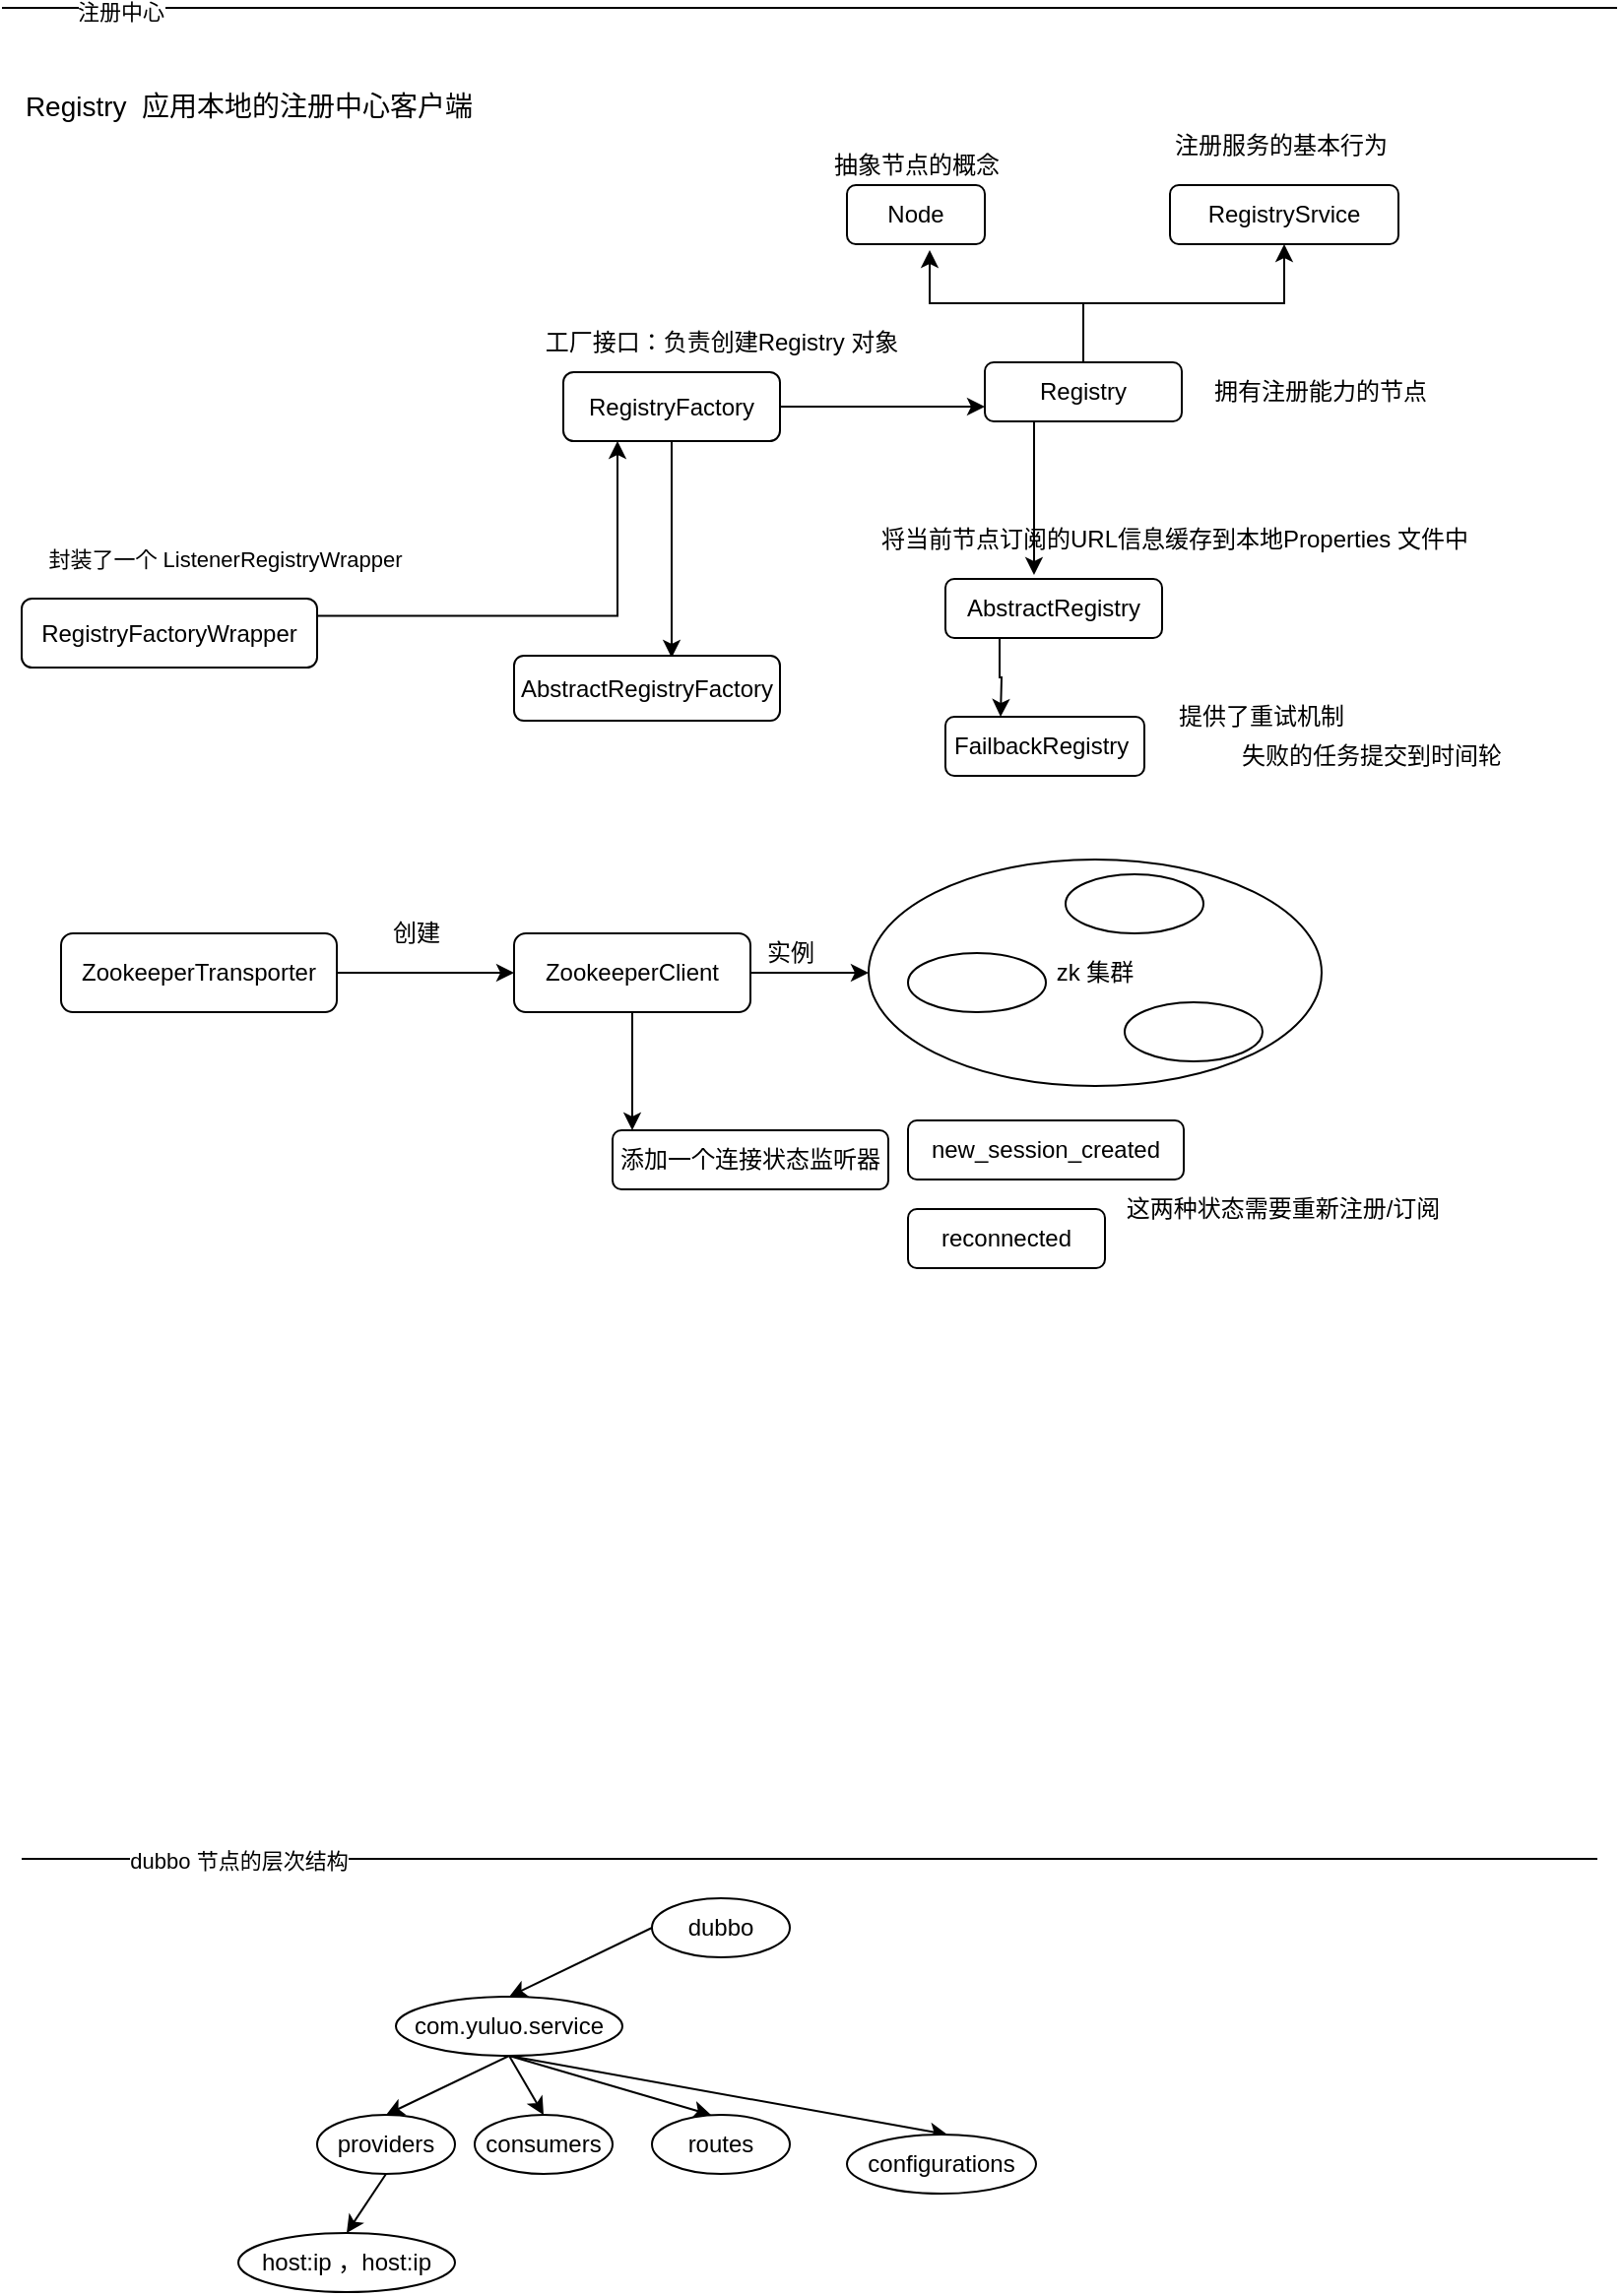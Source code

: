 <mxfile version="14.9.8" type="github">
  <diagram id="U75D6ok_2tAu_uyZ1ZS5" name="注册中心-registry">
    <mxGraphModel dx="868" dy="492" grid="1" gridSize="10" guides="1" tooltips="1" connect="1" arrows="1" fold="1" page="1" pageScale="1" pageWidth="827" pageHeight="1169" math="0" shadow="0">
      <root>
        <mxCell id="0" />
        <mxCell id="1" parent="0" />
        <mxCell id="jPJzqkFTm8ux6lbCC3V2-60" value="zk 集群" style="ellipse;whiteSpace=wrap;html=1;" vertex="1" parent="1">
          <mxGeometry x="440" y="452.5" width="230" height="115" as="geometry" />
        </mxCell>
        <mxCell id="jPJzqkFTm8ux6lbCC3V2-1" value="" style="endArrow=none;html=1;" edge="1" parent="1">
          <mxGeometry width="50" height="50" relative="1" as="geometry">
            <mxPoint y="20" as="sourcePoint" />
            <mxPoint x="820" y="20" as="targetPoint" />
          </mxGeometry>
        </mxCell>
        <mxCell id="jPJzqkFTm8ux6lbCC3V2-2" value="注册中心" style="edgeLabel;html=1;align=center;verticalAlign=middle;resizable=0;points=[];" vertex="1" connectable="0" parent="jPJzqkFTm8ux6lbCC3V2-1">
          <mxGeometry x="-0.854" y="-2" relative="1" as="geometry">
            <mxPoint as="offset" />
          </mxGeometry>
        </mxCell>
        <mxCell id="jPJzqkFTm8ux6lbCC3V2-3" value="&lt;font style=&quot;font-size: 14px&quot;&gt;Registry&amp;nbsp; 应用本地的注册中心客户端&lt;/font&gt;" style="text;html=1;align=center;verticalAlign=middle;resizable=0;points=[];autosize=1;strokeColor=none;" vertex="1" parent="1">
          <mxGeometry x="5" y="60" width="240" height="20" as="geometry" />
        </mxCell>
        <mxCell id="jPJzqkFTm8ux6lbCC3V2-5" value="Node" style="rounded=1;whiteSpace=wrap;html=1;" vertex="1" parent="1">
          <mxGeometry x="429" y="110" width="70" height="30" as="geometry" />
        </mxCell>
        <mxCell id="jPJzqkFTm8ux6lbCC3V2-6" value="抽象节点的概念" style="text;html=1;align=center;verticalAlign=middle;resizable=0;points=[];autosize=1;strokeColor=none;" vertex="1" parent="1">
          <mxGeometry x="414" y="90" width="100" height="20" as="geometry" />
        </mxCell>
        <mxCell id="jPJzqkFTm8ux6lbCC3V2-7" value="RegistrySrvice" style="rounded=1;whiteSpace=wrap;html=1;" vertex="1" parent="1">
          <mxGeometry x="593" y="110" width="116" height="30" as="geometry" />
        </mxCell>
        <mxCell id="jPJzqkFTm8ux6lbCC3V2-8" value="注册服务的基本行为" style="text;html=1;align=center;verticalAlign=middle;resizable=0;points=[];autosize=1;strokeColor=none;" vertex="1" parent="1">
          <mxGeometry x="589" y="80" width="120" height="20" as="geometry" />
        </mxCell>
        <mxCell id="jPJzqkFTm8ux6lbCC3V2-11" style="edgeStyle=orthogonalEdgeStyle;rounded=0;orthogonalLoop=1;jettySize=auto;html=1;exitX=0.5;exitY=0;exitDx=0;exitDy=0;entryX=0.6;entryY=1.1;entryDx=0;entryDy=0;entryPerimeter=0;" edge="1" parent="1" source="jPJzqkFTm8ux6lbCC3V2-9" target="jPJzqkFTm8ux6lbCC3V2-5">
          <mxGeometry relative="1" as="geometry" />
        </mxCell>
        <mxCell id="jPJzqkFTm8ux6lbCC3V2-12" style="edgeStyle=orthogonalEdgeStyle;rounded=0;orthogonalLoop=1;jettySize=auto;html=1;exitX=0.5;exitY=0;exitDx=0;exitDy=0;entryX=0.5;entryY=1;entryDx=0;entryDy=0;" edge="1" parent="1" source="jPJzqkFTm8ux6lbCC3V2-9" target="jPJzqkFTm8ux6lbCC3V2-7">
          <mxGeometry relative="1" as="geometry" />
        </mxCell>
        <mxCell id="jPJzqkFTm8ux6lbCC3V2-25" style="edgeStyle=orthogonalEdgeStyle;rounded=0;orthogonalLoop=1;jettySize=auto;html=1;exitX=0.25;exitY=1;exitDx=0;exitDy=0;entryX=0.409;entryY=-0.067;entryDx=0;entryDy=0;entryPerimeter=0;" edge="1" parent="1" source="jPJzqkFTm8ux6lbCC3V2-9" target="jPJzqkFTm8ux6lbCC3V2-22">
          <mxGeometry relative="1" as="geometry" />
        </mxCell>
        <mxCell id="jPJzqkFTm8ux6lbCC3V2-9" value="Registry" style="rounded=1;whiteSpace=wrap;html=1;" vertex="1" parent="1">
          <mxGeometry x="499" y="200" width="100" height="30" as="geometry" />
        </mxCell>
        <mxCell id="jPJzqkFTm8ux6lbCC3V2-13" value="拥有注册能力的节点" style="text;html=1;align=center;verticalAlign=middle;resizable=0;points=[];autosize=1;strokeColor=none;" vertex="1" parent="1">
          <mxGeometry x="609" y="205" width="120" height="20" as="geometry" />
        </mxCell>
        <mxCell id="jPJzqkFTm8ux6lbCC3V2-20" style="edgeStyle=orthogonalEdgeStyle;rounded=0;orthogonalLoop=1;jettySize=auto;html=1;exitX=1;exitY=0.5;exitDx=0;exitDy=0;entryX=0;entryY=0.75;entryDx=0;entryDy=0;" edge="1" parent="1" source="jPJzqkFTm8ux6lbCC3V2-14" target="jPJzqkFTm8ux6lbCC3V2-9">
          <mxGeometry relative="1" as="geometry">
            <mxPoint x="550" y="248" as="targetPoint" />
          </mxGeometry>
        </mxCell>
        <mxCell id="jPJzqkFTm8ux6lbCC3V2-48" style="edgeStyle=none;rounded=0;orthogonalLoop=1;jettySize=auto;html=1;exitX=0.5;exitY=1;exitDx=0;exitDy=0;" edge="1" parent="1" source="jPJzqkFTm8ux6lbCC3V2-14">
          <mxGeometry relative="1" as="geometry">
            <mxPoint x="340" y="350" as="targetPoint" />
          </mxGeometry>
        </mxCell>
        <mxCell id="jPJzqkFTm8ux6lbCC3V2-14" value="RegistryFactory" style="rounded=1;whiteSpace=wrap;html=1;" vertex="1" parent="1">
          <mxGeometry x="285" y="205" width="110" height="35" as="geometry" />
        </mxCell>
        <mxCell id="jPJzqkFTm8ux6lbCC3V2-15" value="工厂接口：负责创建Registry 对象" style="text;html=1;align=center;verticalAlign=middle;resizable=0;points=[];autosize=1;strokeColor=none;" vertex="1" parent="1">
          <mxGeometry x="270" y="180" width="190" height="20" as="geometry" />
        </mxCell>
        <mxCell id="jPJzqkFTm8ux6lbCC3V2-18" style="edgeStyle=orthogonalEdgeStyle;rounded=0;orthogonalLoop=1;jettySize=auto;html=1;exitX=1;exitY=0.25;exitDx=0;exitDy=0;entryX=0.25;entryY=1;entryDx=0;entryDy=0;" edge="1" parent="1" source="jPJzqkFTm8ux6lbCC3V2-17" target="jPJzqkFTm8ux6lbCC3V2-14">
          <mxGeometry relative="1" as="geometry" />
        </mxCell>
        <mxCell id="jPJzqkFTm8ux6lbCC3V2-19" value="封装了一个 ListenerRegistryWrapper" style="edgeLabel;html=1;align=center;verticalAlign=middle;resizable=0;points=[];" vertex="1" connectable="0" parent="jPJzqkFTm8ux6lbCC3V2-18">
          <mxGeometry x="-0.108" y="1" relative="1" as="geometry">
            <mxPoint x="-155" y="-28" as="offset" />
          </mxGeometry>
        </mxCell>
        <mxCell id="jPJzqkFTm8ux6lbCC3V2-17" value="RegistryFactoryWrapper" style="rounded=1;whiteSpace=wrap;html=1;" vertex="1" parent="1">
          <mxGeometry x="10" y="320" width="150" height="35" as="geometry" />
        </mxCell>
        <mxCell id="jPJzqkFTm8ux6lbCC3V2-26" style="edgeStyle=orthogonalEdgeStyle;rounded=0;orthogonalLoop=1;jettySize=auto;html=1;exitX=0.25;exitY=1;exitDx=0;exitDy=0;" edge="1" parent="1" source="jPJzqkFTm8ux6lbCC3V2-22">
          <mxGeometry relative="1" as="geometry">
            <mxPoint x="507" y="380" as="targetPoint" />
          </mxGeometry>
        </mxCell>
        <mxCell id="jPJzqkFTm8ux6lbCC3V2-22" value="AbstractRegistry" style="rounded=1;whiteSpace=wrap;html=1;" vertex="1" parent="1">
          <mxGeometry x="479" y="310" width="110" height="30" as="geometry" />
        </mxCell>
        <mxCell id="jPJzqkFTm8ux6lbCC3V2-23" value="将当前节点订阅的URL信息缓存到本地Properties 文件中" style="text;html=1;align=center;verticalAlign=middle;resizable=0;points=[];autosize=1;strokeColor=none;" vertex="1" parent="1">
          <mxGeometry x="440" y="280" width="310" height="20" as="geometry" />
        </mxCell>
        <mxCell id="jPJzqkFTm8ux6lbCC3V2-27" value="FailbackRegistry&amp;nbsp;" style="rounded=1;whiteSpace=wrap;html=1;" vertex="1" parent="1">
          <mxGeometry x="479" y="380" width="101" height="30" as="geometry" />
        </mxCell>
        <mxCell id="jPJzqkFTm8ux6lbCC3V2-28" value="失败的任务提交到时间轮" style="text;html=1;align=center;verticalAlign=middle;resizable=0;points=[];autosize=1;strokeColor=none;" vertex="1" parent="1">
          <mxGeometry x="620" y="390" width="150" height="20" as="geometry" />
        </mxCell>
        <mxCell id="jPJzqkFTm8ux6lbCC3V2-29" value="提供了重试机制" style="text;html=1;align=center;verticalAlign=middle;resizable=0;points=[];autosize=1;strokeColor=none;" vertex="1" parent="1">
          <mxGeometry x="589" y="370" width="100" height="20" as="geometry" />
        </mxCell>
        <mxCell id="jPJzqkFTm8ux6lbCC3V2-30" value="" style="endArrow=none;html=1;" edge="1" parent="1">
          <mxGeometry width="50" height="50" relative="1" as="geometry">
            <mxPoint x="10" y="960" as="sourcePoint" />
            <mxPoint x="810" y="960" as="targetPoint" />
          </mxGeometry>
        </mxCell>
        <mxCell id="jPJzqkFTm8ux6lbCC3V2-31" value="dubbo 节点的层次结构" style="edgeLabel;html=1;align=center;verticalAlign=middle;resizable=0;points=[];" vertex="1" connectable="0" parent="jPJzqkFTm8ux6lbCC3V2-30">
          <mxGeometry x="-0.838" y="-1" relative="1" as="geometry">
            <mxPoint x="45" as="offset" />
          </mxGeometry>
        </mxCell>
        <mxCell id="jPJzqkFTm8ux6lbCC3V2-36" style="rounded=0;orthogonalLoop=1;jettySize=auto;html=1;exitX=0;exitY=0.5;exitDx=0;exitDy=0;entryX=0.5;entryY=0;entryDx=0;entryDy=0;" edge="1" parent="1" source="jPJzqkFTm8ux6lbCC3V2-32" target="jPJzqkFTm8ux6lbCC3V2-33">
          <mxGeometry relative="1" as="geometry" />
        </mxCell>
        <mxCell id="jPJzqkFTm8ux6lbCC3V2-32" value="dubbo" style="ellipse;whiteSpace=wrap;html=1;" vertex="1" parent="1">
          <mxGeometry x="330" y="980" width="70" height="30" as="geometry" />
        </mxCell>
        <mxCell id="jPJzqkFTm8ux6lbCC3V2-37" style="edgeStyle=none;rounded=0;orthogonalLoop=1;jettySize=auto;html=1;exitX=0.5;exitY=1;exitDx=0;exitDy=0;entryX=0.5;entryY=0;entryDx=0;entryDy=0;" edge="1" parent="1" source="jPJzqkFTm8ux6lbCC3V2-33" target="jPJzqkFTm8ux6lbCC3V2-34">
          <mxGeometry relative="1" as="geometry" />
        </mxCell>
        <mxCell id="jPJzqkFTm8ux6lbCC3V2-38" style="edgeStyle=none;rounded=0;orthogonalLoop=1;jettySize=auto;html=1;exitX=0.5;exitY=1;exitDx=0;exitDy=0;entryX=0.5;entryY=0;entryDx=0;entryDy=0;" edge="1" parent="1" source="jPJzqkFTm8ux6lbCC3V2-33" target="jPJzqkFTm8ux6lbCC3V2-35">
          <mxGeometry relative="1" as="geometry" />
        </mxCell>
        <mxCell id="jPJzqkFTm8ux6lbCC3V2-44" style="edgeStyle=none;rounded=0;orthogonalLoop=1;jettySize=auto;html=1;exitX=0.5;exitY=1;exitDx=0;exitDy=0;" edge="1" parent="1" source="jPJzqkFTm8ux6lbCC3V2-33">
          <mxGeometry relative="1" as="geometry">
            <mxPoint x="360" y="1090" as="targetPoint" />
          </mxGeometry>
        </mxCell>
        <mxCell id="jPJzqkFTm8ux6lbCC3V2-46" style="edgeStyle=none;rounded=0;orthogonalLoop=1;jettySize=auto;html=1;exitX=0.5;exitY=1;exitDx=0;exitDy=0;" edge="1" parent="1" source="jPJzqkFTm8ux6lbCC3V2-33">
          <mxGeometry relative="1" as="geometry">
            <mxPoint x="480" y="1100" as="targetPoint" />
          </mxGeometry>
        </mxCell>
        <mxCell id="jPJzqkFTm8ux6lbCC3V2-33" value="com.yuluo.service" style="ellipse;whiteSpace=wrap;html=1;" vertex="1" parent="1">
          <mxGeometry x="200" y="1030" width="115" height="30" as="geometry" />
        </mxCell>
        <mxCell id="jPJzqkFTm8ux6lbCC3V2-41" style="edgeStyle=none;rounded=0;orthogonalLoop=1;jettySize=auto;html=1;exitX=0.5;exitY=1;exitDx=0;exitDy=0;entryX=0.5;entryY=0;entryDx=0;entryDy=0;" edge="1" parent="1" source="jPJzqkFTm8ux6lbCC3V2-34" target="jPJzqkFTm8ux6lbCC3V2-39">
          <mxGeometry relative="1" as="geometry" />
        </mxCell>
        <mxCell id="jPJzqkFTm8ux6lbCC3V2-34" value="providers" style="ellipse;whiteSpace=wrap;html=1;" vertex="1" parent="1">
          <mxGeometry x="160" y="1090" width="70" height="30" as="geometry" />
        </mxCell>
        <mxCell id="jPJzqkFTm8ux6lbCC3V2-35" value="consumers" style="ellipse;whiteSpace=wrap;html=1;" vertex="1" parent="1">
          <mxGeometry x="240" y="1090" width="70" height="30" as="geometry" />
        </mxCell>
        <mxCell id="jPJzqkFTm8ux6lbCC3V2-39" value="host:ip ，host:ip" style="ellipse;whiteSpace=wrap;html=1;" vertex="1" parent="1">
          <mxGeometry x="120" y="1150" width="110" height="30" as="geometry" />
        </mxCell>
        <mxCell id="jPJzqkFTm8ux6lbCC3V2-45" value="routes" style="ellipse;whiteSpace=wrap;html=1;" vertex="1" parent="1">
          <mxGeometry x="330" y="1090" width="70" height="30" as="geometry" />
        </mxCell>
        <mxCell id="jPJzqkFTm8ux6lbCC3V2-47" value="configurations" style="ellipse;whiteSpace=wrap;html=1;" vertex="1" parent="1">
          <mxGeometry x="429" y="1100" width="96" height="30" as="geometry" />
        </mxCell>
        <mxCell id="jPJzqkFTm8ux6lbCC3V2-49" value="AbstractRegistryFactory" style="rounded=1;whiteSpace=wrap;html=1;" vertex="1" parent="1">
          <mxGeometry x="260" y="349" width="135" height="33" as="geometry" />
        </mxCell>
        <mxCell id="jPJzqkFTm8ux6lbCC3V2-51" style="edgeStyle=none;rounded=0;orthogonalLoop=1;jettySize=auto;html=1;exitX=1;exitY=0.5;exitDx=0;exitDy=0;" edge="1" parent="1" source="jPJzqkFTm8ux6lbCC3V2-50">
          <mxGeometry relative="1" as="geometry">
            <mxPoint x="260" y="510" as="targetPoint" />
          </mxGeometry>
        </mxCell>
        <mxCell id="jPJzqkFTm8ux6lbCC3V2-50" value="ZookeeperTransporter" style="rounded=1;whiteSpace=wrap;html=1;" vertex="1" parent="1">
          <mxGeometry x="30" y="490" width="140" height="40" as="geometry" />
        </mxCell>
        <mxCell id="jPJzqkFTm8ux6lbCC3V2-54" style="edgeStyle=none;rounded=0;orthogonalLoop=1;jettySize=auto;html=1;exitX=1;exitY=0.5;exitDx=0;exitDy=0;" edge="1" parent="1" source="jPJzqkFTm8ux6lbCC3V2-52">
          <mxGeometry relative="1" as="geometry">
            <mxPoint x="440" y="510" as="targetPoint" />
          </mxGeometry>
        </mxCell>
        <mxCell id="jPJzqkFTm8ux6lbCC3V2-62" style="edgeStyle=none;rounded=0;orthogonalLoop=1;jettySize=auto;html=1;exitX=0.5;exitY=1;exitDx=0;exitDy=0;" edge="1" parent="1" source="jPJzqkFTm8ux6lbCC3V2-52">
          <mxGeometry relative="1" as="geometry">
            <mxPoint x="320" y="590" as="targetPoint" />
          </mxGeometry>
        </mxCell>
        <mxCell id="jPJzqkFTm8ux6lbCC3V2-52" value="ZookeeperClient" style="rounded=1;whiteSpace=wrap;html=1;" vertex="1" parent="1">
          <mxGeometry x="260" y="490" width="120" height="40" as="geometry" />
        </mxCell>
        <mxCell id="jPJzqkFTm8ux6lbCC3V2-53" value="创建" style="text;html=1;align=center;verticalAlign=middle;resizable=0;points=[];autosize=1;strokeColor=none;" vertex="1" parent="1">
          <mxGeometry x="190" y="480" width="40" height="20" as="geometry" />
        </mxCell>
        <mxCell id="jPJzqkFTm8ux6lbCC3V2-55" value="实例" style="text;html=1;align=center;verticalAlign=middle;resizable=0;points=[];autosize=1;strokeColor=none;" vertex="1" parent="1">
          <mxGeometry x="380" y="490" width="40" height="20" as="geometry" />
        </mxCell>
        <mxCell id="jPJzqkFTm8ux6lbCC3V2-56" value="" style="ellipse;whiteSpace=wrap;html=1;" vertex="1" parent="1">
          <mxGeometry x="460" y="500" width="70" height="30" as="geometry" />
        </mxCell>
        <mxCell id="jPJzqkFTm8ux6lbCC3V2-57" value="" style="ellipse;whiteSpace=wrap;html=1;" vertex="1" parent="1">
          <mxGeometry x="540" y="460" width="70" height="30" as="geometry" />
        </mxCell>
        <mxCell id="jPJzqkFTm8ux6lbCC3V2-58" value="" style="ellipse;whiteSpace=wrap;html=1;" vertex="1" parent="1">
          <mxGeometry x="570" y="525" width="70" height="30" as="geometry" />
        </mxCell>
        <mxCell id="jPJzqkFTm8ux6lbCC3V2-63" value="添加一个连接状态监听器" style="rounded=1;whiteSpace=wrap;html=1;" vertex="1" parent="1">
          <mxGeometry x="310" y="590" width="140" height="30" as="geometry" />
        </mxCell>
        <mxCell id="jPJzqkFTm8ux6lbCC3V2-64" value="reconnected" style="rounded=1;whiteSpace=wrap;html=1;" vertex="1" parent="1">
          <mxGeometry x="460" y="630" width="100" height="30" as="geometry" />
        </mxCell>
        <mxCell id="jPJzqkFTm8ux6lbCC3V2-65" value="new_session_created" style="rounded=1;whiteSpace=wrap;html=1;" vertex="1" parent="1">
          <mxGeometry x="460" y="585" width="140" height="30" as="geometry" />
        </mxCell>
        <mxCell id="jPJzqkFTm8ux6lbCC3V2-66" value="这两种状态需要重新注册/订阅" style="text;html=1;align=center;verticalAlign=middle;resizable=0;points=[];autosize=1;strokeColor=none;" vertex="1" parent="1">
          <mxGeometry x="565" y="620" width="170" height="20" as="geometry" />
        </mxCell>
      </root>
    </mxGraphModel>
  </diagram>
</mxfile>
